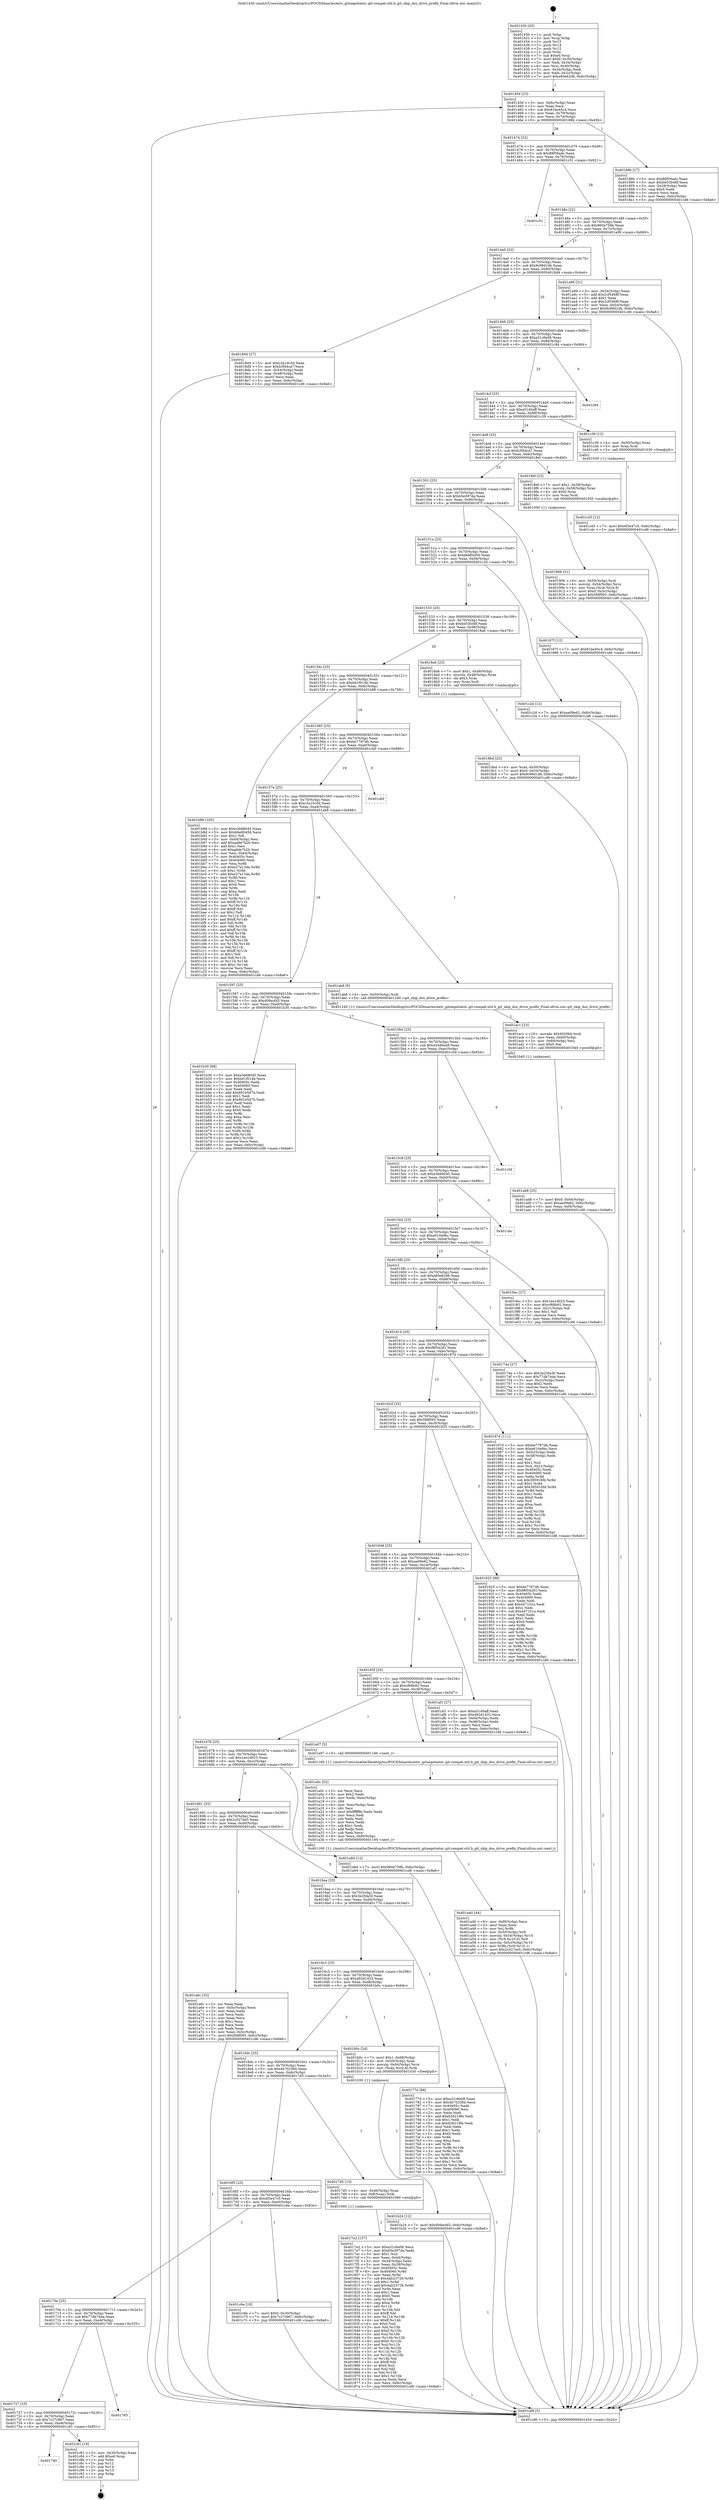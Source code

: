 digraph "0x401430" {
  label = "0x401430 (/mnt/c/Users/mathe/Desktop/tcc/POCII/binaries/extr_gitnegotiator..git-compat-util.h_git_skip_dos_drive_prefix_Final-ollvm.out::main(0))"
  labelloc = "t"
  node[shape=record]

  Entry [label="",width=0.3,height=0.3,shape=circle,fillcolor=black,style=filled]
  "0x40145d" [label="{
     0x40145d [23]\l
     | [instrs]\l
     &nbsp;&nbsp;0x40145d \<+3\>: mov -0x6c(%rbp),%eax\l
     &nbsp;&nbsp;0x401460 \<+2\>: mov %eax,%ecx\l
     &nbsp;&nbsp;0x401462 \<+6\>: sub $0x81be45c4,%ecx\l
     &nbsp;&nbsp;0x401468 \<+3\>: mov %eax,-0x70(%rbp)\l
     &nbsp;&nbsp;0x40146b \<+3\>: mov %ecx,-0x74(%rbp)\l
     &nbsp;&nbsp;0x40146e \<+6\>: je 000000000040188b \<main+0x45b\>\l
  }"]
  "0x40188b" [label="{
     0x40188b [27]\l
     | [instrs]\l
     &nbsp;&nbsp;0x40188b \<+5\>: mov $0x88f56adc,%eax\l
     &nbsp;&nbsp;0x401890 \<+5\>: mov $0xbb53b48f,%ecx\l
     &nbsp;&nbsp;0x401895 \<+3\>: mov -0x28(%rbp),%edx\l
     &nbsp;&nbsp;0x401898 \<+3\>: cmp $0x0,%edx\l
     &nbsp;&nbsp;0x40189b \<+3\>: cmove %ecx,%eax\l
     &nbsp;&nbsp;0x40189e \<+3\>: mov %eax,-0x6c(%rbp)\l
     &nbsp;&nbsp;0x4018a1 \<+5\>: jmp 0000000000401cd6 \<main+0x8a6\>\l
  }"]
  "0x401474" [label="{
     0x401474 [22]\l
     | [instrs]\l
     &nbsp;&nbsp;0x401474 \<+5\>: jmp 0000000000401479 \<main+0x49\>\l
     &nbsp;&nbsp;0x401479 \<+3\>: mov -0x70(%rbp),%eax\l
     &nbsp;&nbsp;0x40147c \<+5\>: sub $0x88f56adc,%eax\l
     &nbsp;&nbsp;0x401481 \<+3\>: mov %eax,-0x78(%rbp)\l
     &nbsp;&nbsp;0x401484 \<+6\>: je 0000000000401c51 \<main+0x821\>\l
  }"]
  Exit [label="",width=0.3,height=0.3,shape=circle,fillcolor=black,style=filled,peripheries=2]
  "0x401c51" [label="{
     0x401c51\l
  }", style=dashed]
  "0x40148a" [label="{
     0x40148a [22]\l
     | [instrs]\l
     &nbsp;&nbsp;0x40148a \<+5\>: jmp 000000000040148f \<main+0x5f\>\l
     &nbsp;&nbsp;0x40148f \<+3\>: mov -0x70(%rbp),%eax\l
     &nbsp;&nbsp;0x401492 \<+5\>: sub $0x960e758b,%eax\l
     &nbsp;&nbsp;0x401497 \<+3\>: mov %eax,-0x7c(%rbp)\l
     &nbsp;&nbsp;0x40149a \<+6\>: je 0000000000401a99 \<main+0x669\>\l
  }"]
  "0x401740" [label="{
     0x401740\l
  }", style=dashed]
  "0x401a99" [label="{
     0x401a99 [31]\l
     | [instrs]\l
     &nbsp;&nbsp;0x401a99 \<+3\>: mov -0x54(%rbp),%eax\l
     &nbsp;&nbsp;0x401a9c \<+5\>: add $0x2cf5468f,%eax\l
     &nbsp;&nbsp;0x401aa1 \<+3\>: add $0x1,%eax\l
     &nbsp;&nbsp;0x401aa4 \<+5\>: sub $0x2cf5468f,%eax\l
     &nbsp;&nbsp;0x401aa9 \<+3\>: mov %eax,-0x54(%rbp)\l
     &nbsp;&nbsp;0x401aac \<+7\>: movl $0x9c99d1db,-0x6c(%rbp)\l
     &nbsp;&nbsp;0x401ab3 \<+5\>: jmp 0000000000401cd6 \<main+0x8a6\>\l
  }"]
  "0x4014a0" [label="{
     0x4014a0 [22]\l
     | [instrs]\l
     &nbsp;&nbsp;0x4014a0 \<+5\>: jmp 00000000004014a5 \<main+0x75\>\l
     &nbsp;&nbsp;0x4014a5 \<+3\>: mov -0x70(%rbp),%eax\l
     &nbsp;&nbsp;0x4014a8 \<+5\>: sub $0x9c99d1db,%eax\l
     &nbsp;&nbsp;0x4014ad \<+3\>: mov %eax,-0x80(%rbp)\l
     &nbsp;&nbsp;0x4014b0 \<+6\>: je 00000000004018d4 \<main+0x4a4\>\l
  }"]
  "0x401c81" [label="{
     0x401c81 [19]\l
     | [instrs]\l
     &nbsp;&nbsp;0x401c81 \<+3\>: mov -0x30(%rbp),%eax\l
     &nbsp;&nbsp;0x401c84 \<+7\>: add $0xe0,%rsp\l
     &nbsp;&nbsp;0x401c8b \<+1\>: pop %rbx\l
     &nbsp;&nbsp;0x401c8c \<+2\>: pop %r12\l
     &nbsp;&nbsp;0x401c8e \<+2\>: pop %r14\l
     &nbsp;&nbsp;0x401c90 \<+2\>: pop %r15\l
     &nbsp;&nbsp;0x401c92 \<+1\>: pop %rbp\l
     &nbsp;&nbsp;0x401c93 \<+1\>: ret\l
  }"]
  "0x4018d4" [label="{
     0x4018d4 [27]\l
     | [instrs]\l
     &nbsp;&nbsp;0x4018d4 \<+5\>: mov $0xc3a10c3d,%eax\l
     &nbsp;&nbsp;0x4018d9 \<+5\>: mov $0xb3f44ca7,%ecx\l
     &nbsp;&nbsp;0x4018de \<+3\>: mov -0x54(%rbp),%edx\l
     &nbsp;&nbsp;0x4018e1 \<+3\>: cmp -0x48(%rbp),%edx\l
     &nbsp;&nbsp;0x4018e4 \<+3\>: cmovl %ecx,%eax\l
     &nbsp;&nbsp;0x4018e7 \<+3\>: mov %eax,-0x6c(%rbp)\l
     &nbsp;&nbsp;0x4018ea \<+5\>: jmp 0000000000401cd6 \<main+0x8a6\>\l
  }"]
  "0x4014b6" [label="{
     0x4014b6 [25]\l
     | [instrs]\l
     &nbsp;&nbsp;0x4014b6 \<+5\>: jmp 00000000004014bb \<main+0x8b\>\l
     &nbsp;&nbsp;0x4014bb \<+3\>: mov -0x70(%rbp),%eax\l
     &nbsp;&nbsp;0x4014be \<+5\>: sub $0xa31c6e08,%eax\l
     &nbsp;&nbsp;0x4014c3 \<+6\>: mov %eax,-0x84(%rbp)\l
     &nbsp;&nbsp;0x4014c9 \<+6\>: je 0000000000401c94 \<main+0x864\>\l
  }"]
  "0x401727" [label="{
     0x401727 [25]\l
     | [instrs]\l
     &nbsp;&nbsp;0x401727 \<+5\>: jmp 000000000040172c \<main+0x2fc\>\l
     &nbsp;&nbsp;0x40172c \<+3\>: mov -0x70(%rbp),%eax\l
     &nbsp;&nbsp;0x40172f \<+5\>: sub $0x7c27cb67,%eax\l
     &nbsp;&nbsp;0x401734 \<+6\>: mov %eax,-0xe8(%rbp)\l
     &nbsp;&nbsp;0x40173a \<+6\>: je 0000000000401c81 \<main+0x851\>\l
  }"]
  "0x401c94" [label="{
     0x401c94\l
  }", style=dashed]
  "0x4014cf" [label="{
     0x4014cf [25]\l
     | [instrs]\l
     &nbsp;&nbsp;0x4014cf \<+5\>: jmp 00000000004014d4 \<main+0xa4\>\l
     &nbsp;&nbsp;0x4014d4 \<+3\>: mov -0x70(%rbp),%eax\l
     &nbsp;&nbsp;0x4014d7 \<+5\>: sub $0xa5140aff,%eax\l
     &nbsp;&nbsp;0x4014dc \<+6\>: mov %eax,-0x88(%rbp)\l
     &nbsp;&nbsp;0x4014e2 \<+6\>: je 0000000000401c39 \<main+0x809\>\l
  }"]
  "0x401765" [label="{
     0x401765\l
  }", style=dashed]
  "0x401c39" [label="{
     0x401c39 [12]\l
     | [instrs]\l
     &nbsp;&nbsp;0x401c39 \<+4\>: mov -0x50(%rbp),%rax\l
     &nbsp;&nbsp;0x401c3d \<+3\>: mov %rax,%rdi\l
     &nbsp;&nbsp;0x401c40 \<+5\>: call 0000000000401030 \<free@plt\>\l
     | [calls]\l
     &nbsp;&nbsp;0x401030 \{1\} (unknown)\l
  }"]
  "0x4014e8" [label="{
     0x4014e8 [25]\l
     | [instrs]\l
     &nbsp;&nbsp;0x4014e8 \<+5\>: jmp 00000000004014ed \<main+0xbd\>\l
     &nbsp;&nbsp;0x4014ed \<+3\>: mov -0x70(%rbp),%eax\l
     &nbsp;&nbsp;0x4014f0 \<+5\>: sub $0xb3f44ca7,%eax\l
     &nbsp;&nbsp;0x4014f5 \<+6\>: mov %eax,-0x8c(%rbp)\l
     &nbsp;&nbsp;0x4014fb \<+6\>: je 00000000004018ef \<main+0x4bf\>\l
  }"]
  "0x40170e" [label="{
     0x40170e [25]\l
     | [instrs]\l
     &nbsp;&nbsp;0x40170e \<+5\>: jmp 0000000000401713 \<main+0x2e3\>\l
     &nbsp;&nbsp;0x401713 \<+3\>: mov -0x70(%rbp),%eax\l
     &nbsp;&nbsp;0x401716 \<+5\>: sub $0x77db74da,%eax\l
     &nbsp;&nbsp;0x40171b \<+6\>: mov %eax,-0xe4(%rbp)\l
     &nbsp;&nbsp;0x401721 \<+6\>: je 0000000000401765 \<main+0x335\>\l
  }"]
  "0x4018ef" [label="{
     0x4018ef [23]\l
     | [instrs]\l
     &nbsp;&nbsp;0x4018ef \<+7\>: movl $0x1,-0x58(%rbp)\l
     &nbsp;&nbsp;0x4018f6 \<+4\>: movslq -0x58(%rbp),%rax\l
     &nbsp;&nbsp;0x4018fa \<+4\>: shl $0x0,%rax\l
     &nbsp;&nbsp;0x4018fe \<+3\>: mov %rax,%rdi\l
     &nbsp;&nbsp;0x401901 \<+5\>: call 0000000000401050 \<malloc@plt\>\l
     | [calls]\l
     &nbsp;&nbsp;0x401050 \{1\} (unknown)\l
  }"]
  "0x401501" [label="{
     0x401501 [25]\l
     | [instrs]\l
     &nbsp;&nbsp;0x401501 \<+5\>: jmp 0000000000401506 \<main+0xd6\>\l
     &nbsp;&nbsp;0x401506 \<+3\>: mov -0x70(%rbp),%eax\l
     &nbsp;&nbsp;0x401509 \<+5\>: sub $0xb5e397da,%eax\l
     &nbsp;&nbsp;0x40150e \<+6\>: mov %eax,-0x90(%rbp)\l
     &nbsp;&nbsp;0x401514 \<+6\>: je 000000000040187f \<main+0x44f\>\l
  }"]
  "0x401c6e" [label="{
     0x401c6e [19]\l
     | [instrs]\l
     &nbsp;&nbsp;0x401c6e \<+7\>: movl $0x0,-0x30(%rbp)\l
     &nbsp;&nbsp;0x401c75 \<+7\>: movl $0x7c27cb67,-0x6c(%rbp)\l
     &nbsp;&nbsp;0x401c7c \<+5\>: jmp 0000000000401cd6 \<main+0x8a6\>\l
  }"]
  "0x40187f" [label="{
     0x40187f [12]\l
     | [instrs]\l
     &nbsp;&nbsp;0x40187f \<+7\>: movl $0x81be45c4,-0x6c(%rbp)\l
     &nbsp;&nbsp;0x401886 \<+5\>: jmp 0000000000401cd6 \<main+0x8a6\>\l
  }"]
  "0x40151a" [label="{
     0x40151a [25]\l
     | [instrs]\l
     &nbsp;&nbsp;0x40151a \<+5\>: jmp 000000000040151f \<main+0xef\>\l
     &nbsp;&nbsp;0x40151f \<+3\>: mov -0x70(%rbp),%eax\l
     &nbsp;&nbsp;0x401522 \<+5\>: sub $0xb6e80456,%eax\l
     &nbsp;&nbsp;0x401527 \<+6\>: mov %eax,-0x94(%rbp)\l
     &nbsp;&nbsp;0x40152d \<+6\>: je 0000000000401c2d \<main+0x7fd\>\l
  }"]
  "0x401c45" [label="{
     0x401c45 [12]\l
     | [instrs]\l
     &nbsp;&nbsp;0x401c45 \<+7\>: movl $0x4f3e47c5,-0x6c(%rbp)\l
     &nbsp;&nbsp;0x401c4c \<+5\>: jmp 0000000000401cd6 \<main+0x8a6\>\l
  }"]
  "0x401c2d" [label="{
     0x401c2d [12]\l
     | [instrs]\l
     &nbsp;&nbsp;0x401c2d \<+7\>: movl $0xaa09e62,-0x6c(%rbp)\l
     &nbsp;&nbsp;0x401c34 \<+5\>: jmp 0000000000401cd6 \<main+0x8a6\>\l
  }"]
  "0x401533" [label="{
     0x401533 [25]\l
     | [instrs]\l
     &nbsp;&nbsp;0x401533 \<+5\>: jmp 0000000000401538 \<main+0x108\>\l
     &nbsp;&nbsp;0x401538 \<+3\>: mov -0x70(%rbp),%eax\l
     &nbsp;&nbsp;0x40153b \<+5\>: sub $0xbb53b48f,%eax\l
     &nbsp;&nbsp;0x401540 \<+6\>: mov %eax,-0x98(%rbp)\l
     &nbsp;&nbsp;0x401546 \<+6\>: je 00000000004018a6 \<main+0x476\>\l
  }"]
  "0x401b24" [label="{
     0x401b24 [12]\l
     | [instrs]\l
     &nbsp;&nbsp;0x401b24 \<+7\>: movl $0xd09acfd3,-0x6c(%rbp)\l
     &nbsp;&nbsp;0x401b2b \<+5\>: jmp 0000000000401cd6 \<main+0x8a6\>\l
  }"]
  "0x4018a6" [label="{
     0x4018a6 [23]\l
     | [instrs]\l
     &nbsp;&nbsp;0x4018a6 \<+7\>: movl $0x1,-0x48(%rbp)\l
     &nbsp;&nbsp;0x4018ad \<+4\>: movslq -0x48(%rbp),%rax\l
     &nbsp;&nbsp;0x4018b1 \<+4\>: shl $0x3,%rax\l
     &nbsp;&nbsp;0x4018b5 \<+3\>: mov %rax,%rdi\l
     &nbsp;&nbsp;0x4018b8 \<+5\>: call 0000000000401050 \<malloc@plt\>\l
     | [calls]\l
     &nbsp;&nbsp;0x401050 \{1\} (unknown)\l
  }"]
  "0x40154c" [label="{
     0x40154c [25]\l
     | [instrs]\l
     &nbsp;&nbsp;0x40154c \<+5\>: jmp 0000000000401551 \<main+0x121\>\l
     &nbsp;&nbsp;0x401551 \<+3\>: mov -0x70(%rbp),%eax\l
     &nbsp;&nbsp;0x401554 \<+5\>: sub $0xbd1f014b,%eax\l
     &nbsp;&nbsp;0x401559 \<+6\>: mov %eax,-0x9c(%rbp)\l
     &nbsp;&nbsp;0x40155f \<+6\>: je 0000000000401b88 \<main+0x758\>\l
  }"]
  "0x401ad8" [label="{
     0x401ad8 [25]\l
     | [instrs]\l
     &nbsp;&nbsp;0x401ad8 \<+7\>: movl $0x0,-0x64(%rbp)\l
     &nbsp;&nbsp;0x401adf \<+7\>: movl $0xaa09e62,-0x6c(%rbp)\l
     &nbsp;&nbsp;0x401ae6 \<+6\>: mov %eax,-0xf4(%rbp)\l
     &nbsp;&nbsp;0x401aec \<+5\>: jmp 0000000000401cd6 \<main+0x8a6\>\l
  }"]
  "0x401b88" [label="{
     0x401b88 [165]\l
     | [instrs]\l
     &nbsp;&nbsp;0x401b88 \<+5\>: mov $0xe3b68045,%eax\l
     &nbsp;&nbsp;0x401b8d \<+5\>: mov $0xb6e80456,%ecx\l
     &nbsp;&nbsp;0x401b92 \<+2\>: mov $0x1,%dl\l
     &nbsp;&nbsp;0x401b94 \<+3\>: mov -0x64(%rbp),%esi\l
     &nbsp;&nbsp;0x401b97 \<+6\>: add $0xadde7b2b,%esi\l
     &nbsp;&nbsp;0x401b9d \<+3\>: add $0x1,%esi\l
     &nbsp;&nbsp;0x401ba0 \<+6\>: sub $0xadde7b2b,%esi\l
     &nbsp;&nbsp;0x401ba6 \<+3\>: mov %esi,-0x64(%rbp)\l
     &nbsp;&nbsp;0x401ba9 \<+7\>: mov 0x40405c,%esi\l
     &nbsp;&nbsp;0x401bb0 \<+7\>: mov 0x404060,%edi\l
     &nbsp;&nbsp;0x401bb7 \<+3\>: mov %esi,%r8d\l
     &nbsp;&nbsp;0x401bba \<+7\>: sub $0xe27a134a,%r8d\l
     &nbsp;&nbsp;0x401bc1 \<+4\>: sub $0x1,%r8d\l
     &nbsp;&nbsp;0x401bc5 \<+7\>: add $0xe27a134a,%r8d\l
     &nbsp;&nbsp;0x401bcc \<+4\>: imul %r8d,%esi\l
     &nbsp;&nbsp;0x401bd0 \<+3\>: and $0x1,%esi\l
     &nbsp;&nbsp;0x401bd3 \<+3\>: cmp $0x0,%esi\l
     &nbsp;&nbsp;0x401bd6 \<+4\>: sete %r9b\l
     &nbsp;&nbsp;0x401bda \<+3\>: cmp $0xa,%edi\l
     &nbsp;&nbsp;0x401bdd \<+4\>: setl %r10b\l
     &nbsp;&nbsp;0x401be1 \<+3\>: mov %r9b,%r11b\l
     &nbsp;&nbsp;0x401be4 \<+4\>: xor $0xff,%r11b\l
     &nbsp;&nbsp;0x401be8 \<+3\>: mov %r10b,%bl\l
     &nbsp;&nbsp;0x401beb \<+3\>: xor $0xff,%bl\l
     &nbsp;&nbsp;0x401bee \<+3\>: xor $0x1,%dl\l
     &nbsp;&nbsp;0x401bf1 \<+3\>: mov %r11b,%r14b\l
     &nbsp;&nbsp;0x401bf4 \<+4\>: and $0xff,%r14b\l
     &nbsp;&nbsp;0x401bf8 \<+3\>: and %dl,%r9b\l
     &nbsp;&nbsp;0x401bfb \<+3\>: mov %bl,%r15b\l
     &nbsp;&nbsp;0x401bfe \<+4\>: and $0xff,%r15b\l
     &nbsp;&nbsp;0x401c02 \<+3\>: and %dl,%r10b\l
     &nbsp;&nbsp;0x401c05 \<+3\>: or %r9b,%r14b\l
     &nbsp;&nbsp;0x401c08 \<+3\>: or %r10b,%r15b\l
     &nbsp;&nbsp;0x401c0b \<+3\>: xor %r15b,%r14b\l
     &nbsp;&nbsp;0x401c0e \<+3\>: or %bl,%r11b\l
     &nbsp;&nbsp;0x401c11 \<+4\>: xor $0xff,%r11b\l
     &nbsp;&nbsp;0x401c15 \<+3\>: or $0x1,%dl\l
     &nbsp;&nbsp;0x401c18 \<+3\>: and %dl,%r11b\l
     &nbsp;&nbsp;0x401c1b \<+3\>: or %r11b,%r14b\l
     &nbsp;&nbsp;0x401c1e \<+4\>: test $0x1,%r14b\l
     &nbsp;&nbsp;0x401c22 \<+3\>: cmovne %ecx,%eax\l
     &nbsp;&nbsp;0x401c25 \<+3\>: mov %eax,-0x6c(%rbp)\l
     &nbsp;&nbsp;0x401c28 \<+5\>: jmp 0000000000401cd6 \<main+0x8a6\>\l
  }"]
  "0x401565" [label="{
     0x401565 [25]\l
     | [instrs]\l
     &nbsp;&nbsp;0x401565 \<+5\>: jmp 000000000040156a \<main+0x13a\>\l
     &nbsp;&nbsp;0x40156a \<+3\>: mov -0x70(%rbp),%eax\l
     &nbsp;&nbsp;0x40156d \<+5\>: sub $0xbe7787db,%eax\l
     &nbsp;&nbsp;0x401572 \<+6\>: mov %eax,-0xa0(%rbp)\l
     &nbsp;&nbsp;0x401578 \<+6\>: je 0000000000401cb0 \<main+0x880\>\l
  }"]
  "0x401ac1" [label="{
     0x401ac1 [23]\l
     | [instrs]\l
     &nbsp;&nbsp;0x401ac1 \<+10\>: movabs $0x4020b6,%rdi\l
     &nbsp;&nbsp;0x401acb \<+3\>: mov %eax,-0x60(%rbp)\l
     &nbsp;&nbsp;0x401ace \<+3\>: mov -0x60(%rbp),%esi\l
     &nbsp;&nbsp;0x401ad1 \<+2\>: mov $0x0,%al\l
     &nbsp;&nbsp;0x401ad3 \<+5\>: call 0000000000401040 \<printf@plt\>\l
     | [calls]\l
     &nbsp;&nbsp;0x401040 \{1\} (unknown)\l
  }"]
  "0x401cb0" [label="{
     0x401cb0\l
  }", style=dashed]
  "0x40157e" [label="{
     0x40157e [25]\l
     | [instrs]\l
     &nbsp;&nbsp;0x40157e \<+5\>: jmp 0000000000401583 \<main+0x153\>\l
     &nbsp;&nbsp;0x401583 \<+3\>: mov -0x70(%rbp),%eax\l
     &nbsp;&nbsp;0x401586 \<+5\>: sub $0xc3a10c3d,%eax\l
     &nbsp;&nbsp;0x40158b \<+6\>: mov %eax,-0xa4(%rbp)\l
     &nbsp;&nbsp;0x401591 \<+6\>: je 0000000000401ab8 \<main+0x688\>\l
  }"]
  "0x401a40" [label="{
     0x401a40 [44]\l
     | [instrs]\l
     &nbsp;&nbsp;0x401a40 \<+6\>: mov -0xf0(%rbp),%ecx\l
     &nbsp;&nbsp;0x401a46 \<+3\>: imul %eax,%ecx\l
     &nbsp;&nbsp;0x401a49 \<+3\>: mov %cl,%r8b\l
     &nbsp;&nbsp;0x401a4c \<+4\>: mov -0x50(%rbp),%r9\l
     &nbsp;&nbsp;0x401a50 \<+4\>: movslq -0x54(%rbp),%r10\l
     &nbsp;&nbsp;0x401a54 \<+4\>: mov (%r9,%r10,8),%r9\l
     &nbsp;&nbsp;0x401a58 \<+4\>: movslq -0x5c(%rbp),%r10\l
     &nbsp;&nbsp;0x401a5c \<+4\>: mov %r8b,(%r9,%r10,1)\l
     &nbsp;&nbsp;0x401a60 \<+7\>: movl $0x2c027ee5,-0x6c(%rbp)\l
     &nbsp;&nbsp;0x401a67 \<+5\>: jmp 0000000000401cd6 \<main+0x8a6\>\l
  }"]
  "0x401ab8" [label="{
     0x401ab8 [9]\l
     | [instrs]\l
     &nbsp;&nbsp;0x401ab8 \<+4\>: mov -0x50(%rbp),%rdi\l
     &nbsp;&nbsp;0x401abc \<+5\>: call 0000000000401240 \<git_skip_dos_drive_prefix\>\l
     | [calls]\l
     &nbsp;&nbsp;0x401240 \{1\} (/mnt/c/Users/mathe/Desktop/tcc/POCII/binaries/extr_gitnegotiator..git-compat-util.h_git_skip_dos_drive_prefix_Final-ollvm.out::git_skip_dos_drive_prefix)\l
  }"]
  "0x401597" [label="{
     0x401597 [25]\l
     | [instrs]\l
     &nbsp;&nbsp;0x401597 \<+5\>: jmp 000000000040159c \<main+0x16c\>\l
     &nbsp;&nbsp;0x40159c \<+3\>: mov -0x70(%rbp),%eax\l
     &nbsp;&nbsp;0x40159f \<+5\>: sub $0xd09acfd3,%eax\l
     &nbsp;&nbsp;0x4015a4 \<+6\>: mov %eax,-0xa8(%rbp)\l
     &nbsp;&nbsp;0x4015aa \<+6\>: je 0000000000401b30 \<main+0x700\>\l
  }"]
  "0x401a0c" [label="{
     0x401a0c [52]\l
     | [instrs]\l
     &nbsp;&nbsp;0x401a0c \<+2\>: xor %ecx,%ecx\l
     &nbsp;&nbsp;0x401a0e \<+5\>: mov $0x2,%edx\l
     &nbsp;&nbsp;0x401a13 \<+6\>: mov %edx,-0xec(%rbp)\l
     &nbsp;&nbsp;0x401a19 \<+1\>: cltd\l
     &nbsp;&nbsp;0x401a1a \<+6\>: mov -0xec(%rbp),%esi\l
     &nbsp;&nbsp;0x401a20 \<+2\>: idiv %esi\l
     &nbsp;&nbsp;0x401a22 \<+6\>: imul $0xfffffffe,%edx,%edx\l
     &nbsp;&nbsp;0x401a28 \<+2\>: mov %ecx,%edi\l
     &nbsp;&nbsp;0x401a2a \<+2\>: sub %edx,%edi\l
     &nbsp;&nbsp;0x401a2c \<+2\>: mov %ecx,%edx\l
     &nbsp;&nbsp;0x401a2e \<+3\>: sub $0x1,%edx\l
     &nbsp;&nbsp;0x401a31 \<+2\>: add %edx,%edi\l
     &nbsp;&nbsp;0x401a33 \<+2\>: sub %edi,%ecx\l
     &nbsp;&nbsp;0x401a35 \<+6\>: mov %ecx,-0xf0(%rbp)\l
     &nbsp;&nbsp;0x401a3b \<+5\>: call 0000000000401160 \<next_i\>\l
     | [calls]\l
     &nbsp;&nbsp;0x401160 \{1\} (/mnt/c/Users/mathe/Desktop/tcc/POCII/binaries/extr_gitnegotiator..git-compat-util.h_git_skip_dos_drive_prefix_Final-ollvm.out::next_i)\l
  }"]
  "0x401b30" [label="{
     0x401b30 [88]\l
     | [instrs]\l
     &nbsp;&nbsp;0x401b30 \<+5\>: mov $0xe3b68045,%eax\l
     &nbsp;&nbsp;0x401b35 \<+5\>: mov $0xbd1f014b,%ecx\l
     &nbsp;&nbsp;0x401b3a \<+7\>: mov 0x40405c,%edx\l
     &nbsp;&nbsp;0x401b41 \<+7\>: mov 0x404060,%esi\l
     &nbsp;&nbsp;0x401b48 \<+2\>: mov %edx,%edi\l
     &nbsp;&nbsp;0x401b4a \<+6\>: add $0x891b5d7b,%edi\l
     &nbsp;&nbsp;0x401b50 \<+3\>: sub $0x1,%edi\l
     &nbsp;&nbsp;0x401b53 \<+6\>: sub $0x891b5d7b,%edi\l
     &nbsp;&nbsp;0x401b59 \<+3\>: imul %edi,%edx\l
     &nbsp;&nbsp;0x401b5c \<+3\>: and $0x1,%edx\l
     &nbsp;&nbsp;0x401b5f \<+3\>: cmp $0x0,%edx\l
     &nbsp;&nbsp;0x401b62 \<+4\>: sete %r8b\l
     &nbsp;&nbsp;0x401b66 \<+3\>: cmp $0xa,%esi\l
     &nbsp;&nbsp;0x401b69 \<+4\>: setl %r9b\l
     &nbsp;&nbsp;0x401b6d \<+3\>: mov %r8b,%r10b\l
     &nbsp;&nbsp;0x401b70 \<+3\>: and %r9b,%r10b\l
     &nbsp;&nbsp;0x401b73 \<+3\>: xor %r9b,%r8b\l
     &nbsp;&nbsp;0x401b76 \<+3\>: or %r8b,%r10b\l
     &nbsp;&nbsp;0x401b79 \<+4\>: test $0x1,%r10b\l
     &nbsp;&nbsp;0x401b7d \<+3\>: cmovne %ecx,%eax\l
     &nbsp;&nbsp;0x401b80 \<+3\>: mov %eax,-0x6c(%rbp)\l
     &nbsp;&nbsp;0x401b83 \<+5\>: jmp 0000000000401cd6 \<main+0x8a6\>\l
  }"]
  "0x4015b0" [label="{
     0x4015b0 [25]\l
     | [instrs]\l
     &nbsp;&nbsp;0x4015b0 \<+5\>: jmp 00000000004015b5 \<main+0x185\>\l
     &nbsp;&nbsp;0x4015b5 \<+3\>: mov -0x70(%rbp),%eax\l
     &nbsp;&nbsp;0x4015b8 \<+5\>: sub $0xd24d0ea9,%eax\l
     &nbsp;&nbsp;0x4015bd \<+6\>: mov %eax,-0xac(%rbp)\l
     &nbsp;&nbsp;0x4015c3 \<+6\>: je 0000000000401c5d \<main+0x82d\>\l
  }"]
  "0x401906" [label="{
     0x401906 [31]\l
     | [instrs]\l
     &nbsp;&nbsp;0x401906 \<+4\>: mov -0x50(%rbp),%rdi\l
     &nbsp;&nbsp;0x40190a \<+4\>: movslq -0x54(%rbp),%rcx\l
     &nbsp;&nbsp;0x40190e \<+4\>: mov %rax,(%rdi,%rcx,8)\l
     &nbsp;&nbsp;0x401912 \<+7\>: movl $0x0,-0x5c(%rbp)\l
     &nbsp;&nbsp;0x401919 \<+7\>: movl $0x5fdf093,-0x6c(%rbp)\l
     &nbsp;&nbsp;0x401920 \<+5\>: jmp 0000000000401cd6 \<main+0x8a6\>\l
  }"]
  "0x401c5d" [label="{
     0x401c5d\l
  }", style=dashed]
  "0x4015c9" [label="{
     0x4015c9 [25]\l
     | [instrs]\l
     &nbsp;&nbsp;0x4015c9 \<+5\>: jmp 00000000004015ce \<main+0x19e\>\l
     &nbsp;&nbsp;0x4015ce \<+3\>: mov -0x70(%rbp),%eax\l
     &nbsp;&nbsp;0x4015d1 \<+5\>: sub $0xe3b68045,%eax\l
     &nbsp;&nbsp;0x4015d6 \<+6\>: mov %eax,-0xb0(%rbp)\l
     &nbsp;&nbsp;0x4015dc \<+6\>: je 0000000000401cbc \<main+0x88c\>\l
  }"]
  "0x4018bd" [label="{
     0x4018bd [23]\l
     | [instrs]\l
     &nbsp;&nbsp;0x4018bd \<+4\>: mov %rax,-0x50(%rbp)\l
     &nbsp;&nbsp;0x4018c1 \<+7\>: movl $0x0,-0x54(%rbp)\l
     &nbsp;&nbsp;0x4018c8 \<+7\>: movl $0x9c99d1db,-0x6c(%rbp)\l
     &nbsp;&nbsp;0x4018cf \<+5\>: jmp 0000000000401cd6 \<main+0x8a6\>\l
  }"]
  "0x401cbc" [label="{
     0x401cbc\l
  }", style=dashed]
  "0x4015e2" [label="{
     0x4015e2 [25]\l
     | [instrs]\l
     &nbsp;&nbsp;0x4015e2 \<+5\>: jmp 00000000004015e7 \<main+0x1b7\>\l
     &nbsp;&nbsp;0x4015e7 \<+3\>: mov -0x70(%rbp),%eax\l
     &nbsp;&nbsp;0x4015ea \<+5\>: sub $0xe610a9bc,%eax\l
     &nbsp;&nbsp;0x4015ef \<+6\>: mov %eax,-0xb4(%rbp)\l
     &nbsp;&nbsp;0x4015f5 \<+6\>: je 00000000004019ec \<main+0x5bc\>\l
  }"]
  "0x4017e2" [label="{
     0x4017e2 [157]\l
     | [instrs]\l
     &nbsp;&nbsp;0x4017e2 \<+5\>: mov $0xa31c6e08,%ecx\l
     &nbsp;&nbsp;0x4017e7 \<+5\>: mov $0xb5e397da,%edx\l
     &nbsp;&nbsp;0x4017ec \<+3\>: mov $0x1,%sil\l
     &nbsp;&nbsp;0x4017ef \<+3\>: mov %eax,-0x44(%rbp)\l
     &nbsp;&nbsp;0x4017f2 \<+3\>: mov -0x44(%rbp),%eax\l
     &nbsp;&nbsp;0x4017f5 \<+3\>: mov %eax,-0x28(%rbp)\l
     &nbsp;&nbsp;0x4017f8 \<+7\>: mov 0x40405c,%eax\l
     &nbsp;&nbsp;0x4017ff \<+8\>: mov 0x404060,%r8d\l
     &nbsp;&nbsp;0x401807 \<+3\>: mov %eax,%r9d\l
     &nbsp;&nbsp;0x40180a \<+7\>: sub $0x4ab23726,%r9d\l
     &nbsp;&nbsp;0x401811 \<+4\>: sub $0x1,%r9d\l
     &nbsp;&nbsp;0x401815 \<+7\>: add $0x4ab23726,%r9d\l
     &nbsp;&nbsp;0x40181c \<+4\>: imul %r9d,%eax\l
     &nbsp;&nbsp;0x401820 \<+3\>: and $0x1,%eax\l
     &nbsp;&nbsp;0x401823 \<+3\>: cmp $0x0,%eax\l
     &nbsp;&nbsp;0x401826 \<+4\>: sete %r10b\l
     &nbsp;&nbsp;0x40182a \<+4\>: cmp $0xa,%r8d\l
     &nbsp;&nbsp;0x40182e \<+4\>: setl %r11b\l
     &nbsp;&nbsp;0x401832 \<+3\>: mov %r10b,%bl\l
     &nbsp;&nbsp;0x401835 \<+3\>: xor $0xff,%bl\l
     &nbsp;&nbsp;0x401838 \<+3\>: mov %r11b,%r14b\l
     &nbsp;&nbsp;0x40183b \<+4\>: xor $0xff,%r14b\l
     &nbsp;&nbsp;0x40183f \<+4\>: xor $0x0,%sil\l
     &nbsp;&nbsp;0x401843 \<+3\>: mov %bl,%r15b\l
     &nbsp;&nbsp;0x401846 \<+4\>: and $0x0,%r15b\l
     &nbsp;&nbsp;0x40184a \<+3\>: and %sil,%r10b\l
     &nbsp;&nbsp;0x40184d \<+3\>: mov %r14b,%r12b\l
     &nbsp;&nbsp;0x401850 \<+4\>: and $0x0,%r12b\l
     &nbsp;&nbsp;0x401854 \<+3\>: and %sil,%r11b\l
     &nbsp;&nbsp;0x401857 \<+3\>: or %r10b,%r15b\l
     &nbsp;&nbsp;0x40185a \<+3\>: or %r11b,%r12b\l
     &nbsp;&nbsp;0x40185d \<+3\>: xor %r12b,%r15b\l
     &nbsp;&nbsp;0x401860 \<+3\>: or %r14b,%bl\l
     &nbsp;&nbsp;0x401863 \<+3\>: xor $0xff,%bl\l
     &nbsp;&nbsp;0x401866 \<+4\>: or $0x0,%sil\l
     &nbsp;&nbsp;0x40186a \<+3\>: and %sil,%bl\l
     &nbsp;&nbsp;0x40186d \<+3\>: or %bl,%r15b\l
     &nbsp;&nbsp;0x401870 \<+4\>: test $0x1,%r15b\l
     &nbsp;&nbsp;0x401874 \<+3\>: cmovne %edx,%ecx\l
     &nbsp;&nbsp;0x401877 \<+3\>: mov %ecx,-0x6c(%rbp)\l
     &nbsp;&nbsp;0x40187a \<+5\>: jmp 0000000000401cd6 \<main+0x8a6\>\l
  }"]
  "0x4019ec" [label="{
     0x4019ec [27]\l
     | [instrs]\l
     &nbsp;&nbsp;0x4019ec \<+5\>: mov $0x1ee1d023,%eax\l
     &nbsp;&nbsp;0x4019f1 \<+5\>: mov $0xcf68b92,%ecx\l
     &nbsp;&nbsp;0x4019f6 \<+3\>: mov -0x21(%rbp),%dl\l
     &nbsp;&nbsp;0x4019f9 \<+3\>: test $0x1,%dl\l
     &nbsp;&nbsp;0x4019fc \<+3\>: cmovne %ecx,%eax\l
     &nbsp;&nbsp;0x4019ff \<+3\>: mov %eax,-0x6c(%rbp)\l
     &nbsp;&nbsp;0x401a02 \<+5\>: jmp 0000000000401cd6 \<main+0x8a6\>\l
  }"]
  "0x4015fb" [label="{
     0x4015fb [25]\l
     | [instrs]\l
     &nbsp;&nbsp;0x4015fb \<+5\>: jmp 0000000000401600 \<main+0x1d0\>\l
     &nbsp;&nbsp;0x401600 \<+3\>: mov -0x70(%rbp),%eax\l
     &nbsp;&nbsp;0x401603 \<+5\>: sub $0xe80e62d6,%eax\l
     &nbsp;&nbsp;0x401608 \<+6\>: mov %eax,-0xb8(%rbp)\l
     &nbsp;&nbsp;0x40160e \<+6\>: je 000000000040174a \<main+0x31a\>\l
  }"]
  "0x4016f5" [label="{
     0x4016f5 [25]\l
     | [instrs]\l
     &nbsp;&nbsp;0x4016f5 \<+5\>: jmp 00000000004016fa \<main+0x2ca\>\l
     &nbsp;&nbsp;0x4016fa \<+3\>: mov -0x70(%rbp),%eax\l
     &nbsp;&nbsp;0x4016fd \<+5\>: sub $0x4f3e47c5,%eax\l
     &nbsp;&nbsp;0x401702 \<+6\>: mov %eax,-0xe0(%rbp)\l
     &nbsp;&nbsp;0x401708 \<+6\>: je 0000000000401c6e \<main+0x83e\>\l
  }"]
  "0x40174a" [label="{
     0x40174a [27]\l
     | [instrs]\l
     &nbsp;&nbsp;0x40174a \<+5\>: mov $0x3e25fa30,%eax\l
     &nbsp;&nbsp;0x40174f \<+5\>: mov $0x77db74da,%ecx\l
     &nbsp;&nbsp;0x401754 \<+3\>: mov -0x2c(%rbp),%edx\l
     &nbsp;&nbsp;0x401757 \<+3\>: cmp $0x2,%edx\l
     &nbsp;&nbsp;0x40175a \<+3\>: cmovne %ecx,%eax\l
     &nbsp;&nbsp;0x40175d \<+3\>: mov %eax,-0x6c(%rbp)\l
     &nbsp;&nbsp;0x401760 \<+5\>: jmp 0000000000401cd6 \<main+0x8a6\>\l
  }"]
  "0x401614" [label="{
     0x401614 [25]\l
     | [instrs]\l
     &nbsp;&nbsp;0x401614 \<+5\>: jmp 0000000000401619 \<main+0x1e9\>\l
     &nbsp;&nbsp;0x401619 \<+3\>: mov -0x70(%rbp),%eax\l
     &nbsp;&nbsp;0x40161c \<+5\>: sub $0xf8f54281,%eax\l
     &nbsp;&nbsp;0x401621 \<+6\>: mov %eax,-0xbc(%rbp)\l
     &nbsp;&nbsp;0x401627 \<+6\>: je 000000000040197d \<main+0x54d\>\l
  }"]
  "0x401cd6" [label="{
     0x401cd6 [5]\l
     | [instrs]\l
     &nbsp;&nbsp;0x401cd6 \<+5\>: jmp 000000000040145d \<main+0x2d\>\l
  }"]
  "0x401430" [label="{
     0x401430 [45]\l
     | [instrs]\l
     &nbsp;&nbsp;0x401430 \<+1\>: push %rbp\l
     &nbsp;&nbsp;0x401431 \<+3\>: mov %rsp,%rbp\l
     &nbsp;&nbsp;0x401434 \<+2\>: push %r15\l
     &nbsp;&nbsp;0x401436 \<+2\>: push %r14\l
     &nbsp;&nbsp;0x401438 \<+2\>: push %r12\l
     &nbsp;&nbsp;0x40143a \<+1\>: push %rbx\l
     &nbsp;&nbsp;0x40143b \<+7\>: sub $0xe0,%rsp\l
     &nbsp;&nbsp;0x401442 \<+7\>: movl $0x0,-0x30(%rbp)\l
     &nbsp;&nbsp;0x401449 \<+3\>: mov %edi,-0x34(%rbp)\l
     &nbsp;&nbsp;0x40144c \<+4\>: mov %rsi,-0x40(%rbp)\l
     &nbsp;&nbsp;0x401450 \<+3\>: mov -0x34(%rbp),%edi\l
     &nbsp;&nbsp;0x401453 \<+3\>: mov %edi,-0x2c(%rbp)\l
     &nbsp;&nbsp;0x401456 \<+7\>: movl $0xe80e62d6,-0x6c(%rbp)\l
  }"]
  "0x4017d5" [label="{
     0x4017d5 [13]\l
     | [instrs]\l
     &nbsp;&nbsp;0x4017d5 \<+4\>: mov -0x40(%rbp),%rax\l
     &nbsp;&nbsp;0x4017d9 \<+4\>: mov 0x8(%rax),%rdi\l
     &nbsp;&nbsp;0x4017dd \<+5\>: call 0000000000401060 \<atoi@plt\>\l
     | [calls]\l
     &nbsp;&nbsp;0x401060 \{1\} (unknown)\l
  }"]
  "0x40197d" [label="{
     0x40197d [111]\l
     | [instrs]\l
     &nbsp;&nbsp;0x40197d \<+5\>: mov $0xbe7787db,%eax\l
     &nbsp;&nbsp;0x401982 \<+5\>: mov $0xe610a9bc,%ecx\l
     &nbsp;&nbsp;0x401987 \<+3\>: mov -0x5c(%rbp),%edx\l
     &nbsp;&nbsp;0x40198a \<+3\>: cmp -0x58(%rbp),%edx\l
     &nbsp;&nbsp;0x40198d \<+4\>: setl %sil\l
     &nbsp;&nbsp;0x401991 \<+4\>: and $0x1,%sil\l
     &nbsp;&nbsp;0x401995 \<+4\>: mov %sil,-0x21(%rbp)\l
     &nbsp;&nbsp;0x401999 \<+7\>: mov 0x40405c,%edx\l
     &nbsp;&nbsp;0x4019a0 \<+7\>: mov 0x404060,%edi\l
     &nbsp;&nbsp;0x4019a7 \<+3\>: mov %edx,%r8d\l
     &nbsp;&nbsp;0x4019aa \<+7\>: sub $0x395916fd,%r8d\l
     &nbsp;&nbsp;0x4019b1 \<+4\>: sub $0x1,%r8d\l
     &nbsp;&nbsp;0x4019b5 \<+7\>: add $0x395916fd,%r8d\l
     &nbsp;&nbsp;0x4019bc \<+4\>: imul %r8d,%edx\l
     &nbsp;&nbsp;0x4019c0 \<+3\>: and $0x1,%edx\l
     &nbsp;&nbsp;0x4019c3 \<+3\>: cmp $0x0,%edx\l
     &nbsp;&nbsp;0x4019c6 \<+4\>: sete %sil\l
     &nbsp;&nbsp;0x4019ca \<+3\>: cmp $0xa,%edi\l
     &nbsp;&nbsp;0x4019cd \<+4\>: setl %r9b\l
     &nbsp;&nbsp;0x4019d1 \<+3\>: mov %sil,%r10b\l
     &nbsp;&nbsp;0x4019d4 \<+3\>: and %r9b,%r10b\l
     &nbsp;&nbsp;0x4019d7 \<+3\>: xor %r9b,%sil\l
     &nbsp;&nbsp;0x4019da \<+3\>: or %sil,%r10b\l
     &nbsp;&nbsp;0x4019dd \<+4\>: test $0x1,%r10b\l
     &nbsp;&nbsp;0x4019e1 \<+3\>: cmovne %ecx,%eax\l
     &nbsp;&nbsp;0x4019e4 \<+3\>: mov %eax,-0x6c(%rbp)\l
     &nbsp;&nbsp;0x4019e7 \<+5\>: jmp 0000000000401cd6 \<main+0x8a6\>\l
  }"]
  "0x40162d" [label="{
     0x40162d [25]\l
     | [instrs]\l
     &nbsp;&nbsp;0x40162d \<+5\>: jmp 0000000000401632 \<main+0x202\>\l
     &nbsp;&nbsp;0x401632 \<+3\>: mov -0x70(%rbp),%eax\l
     &nbsp;&nbsp;0x401635 \<+5\>: sub $0x5fdf093,%eax\l
     &nbsp;&nbsp;0x40163a \<+6\>: mov %eax,-0xc0(%rbp)\l
     &nbsp;&nbsp;0x401640 \<+6\>: je 0000000000401925 \<main+0x4f5\>\l
  }"]
  "0x4016dc" [label="{
     0x4016dc [25]\l
     | [instrs]\l
     &nbsp;&nbsp;0x4016dc \<+5\>: jmp 00000000004016e1 \<main+0x2b1\>\l
     &nbsp;&nbsp;0x4016e1 \<+3\>: mov -0x70(%rbp),%eax\l
     &nbsp;&nbsp;0x4016e4 \<+5\>: sub $0x4b702384,%eax\l
     &nbsp;&nbsp;0x4016e9 \<+6\>: mov %eax,-0xdc(%rbp)\l
     &nbsp;&nbsp;0x4016ef \<+6\>: je 00000000004017d5 \<main+0x3a5\>\l
  }"]
  "0x401925" [label="{
     0x401925 [88]\l
     | [instrs]\l
     &nbsp;&nbsp;0x401925 \<+5\>: mov $0xbe7787db,%eax\l
     &nbsp;&nbsp;0x40192a \<+5\>: mov $0xf8f54281,%ecx\l
     &nbsp;&nbsp;0x40192f \<+7\>: mov 0x40405c,%edx\l
     &nbsp;&nbsp;0x401936 \<+7\>: mov 0x404060,%esi\l
     &nbsp;&nbsp;0x40193d \<+2\>: mov %edx,%edi\l
     &nbsp;&nbsp;0x40193f \<+6\>: add $0x447101a,%edi\l
     &nbsp;&nbsp;0x401945 \<+3\>: sub $0x1,%edi\l
     &nbsp;&nbsp;0x401948 \<+6\>: sub $0x447101a,%edi\l
     &nbsp;&nbsp;0x40194e \<+3\>: imul %edi,%edx\l
     &nbsp;&nbsp;0x401951 \<+3\>: and $0x1,%edx\l
     &nbsp;&nbsp;0x401954 \<+3\>: cmp $0x0,%edx\l
     &nbsp;&nbsp;0x401957 \<+4\>: sete %r8b\l
     &nbsp;&nbsp;0x40195b \<+3\>: cmp $0xa,%esi\l
     &nbsp;&nbsp;0x40195e \<+4\>: setl %r9b\l
     &nbsp;&nbsp;0x401962 \<+3\>: mov %r8b,%r10b\l
     &nbsp;&nbsp;0x401965 \<+3\>: and %r9b,%r10b\l
     &nbsp;&nbsp;0x401968 \<+3\>: xor %r9b,%r8b\l
     &nbsp;&nbsp;0x40196b \<+3\>: or %r8b,%r10b\l
     &nbsp;&nbsp;0x40196e \<+4\>: test $0x1,%r10b\l
     &nbsp;&nbsp;0x401972 \<+3\>: cmovne %ecx,%eax\l
     &nbsp;&nbsp;0x401975 \<+3\>: mov %eax,-0x6c(%rbp)\l
     &nbsp;&nbsp;0x401978 \<+5\>: jmp 0000000000401cd6 \<main+0x8a6\>\l
  }"]
  "0x401646" [label="{
     0x401646 [25]\l
     | [instrs]\l
     &nbsp;&nbsp;0x401646 \<+5\>: jmp 000000000040164b \<main+0x21b\>\l
     &nbsp;&nbsp;0x40164b \<+3\>: mov -0x70(%rbp),%eax\l
     &nbsp;&nbsp;0x40164e \<+5\>: sub $0xaa09e62,%eax\l
     &nbsp;&nbsp;0x401653 \<+6\>: mov %eax,-0xc4(%rbp)\l
     &nbsp;&nbsp;0x401659 \<+6\>: je 0000000000401af1 \<main+0x6c1\>\l
  }"]
  "0x401b0c" [label="{
     0x401b0c [24]\l
     | [instrs]\l
     &nbsp;&nbsp;0x401b0c \<+7\>: movl $0x1,-0x68(%rbp)\l
     &nbsp;&nbsp;0x401b13 \<+4\>: mov -0x50(%rbp),%rax\l
     &nbsp;&nbsp;0x401b17 \<+4\>: movslq -0x64(%rbp),%rcx\l
     &nbsp;&nbsp;0x401b1b \<+4\>: mov (%rax,%rcx,8),%rdi\l
     &nbsp;&nbsp;0x401b1f \<+5\>: call 0000000000401030 \<free@plt\>\l
     | [calls]\l
     &nbsp;&nbsp;0x401030 \{1\} (unknown)\l
  }"]
  "0x401af1" [label="{
     0x401af1 [27]\l
     | [instrs]\l
     &nbsp;&nbsp;0x401af1 \<+5\>: mov $0xa5140aff,%eax\l
     &nbsp;&nbsp;0x401af6 \<+5\>: mov $0x492d1433,%ecx\l
     &nbsp;&nbsp;0x401afb \<+3\>: mov -0x64(%rbp),%edx\l
     &nbsp;&nbsp;0x401afe \<+3\>: cmp -0x48(%rbp),%edx\l
     &nbsp;&nbsp;0x401b01 \<+3\>: cmovl %ecx,%eax\l
     &nbsp;&nbsp;0x401b04 \<+3\>: mov %eax,-0x6c(%rbp)\l
     &nbsp;&nbsp;0x401b07 \<+5\>: jmp 0000000000401cd6 \<main+0x8a6\>\l
  }"]
  "0x40165f" [label="{
     0x40165f [25]\l
     | [instrs]\l
     &nbsp;&nbsp;0x40165f \<+5\>: jmp 0000000000401664 \<main+0x234\>\l
     &nbsp;&nbsp;0x401664 \<+3\>: mov -0x70(%rbp),%eax\l
     &nbsp;&nbsp;0x401667 \<+5\>: sub $0xcf68b92,%eax\l
     &nbsp;&nbsp;0x40166c \<+6\>: mov %eax,-0xc8(%rbp)\l
     &nbsp;&nbsp;0x401672 \<+6\>: je 0000000000401a07 \<main+0x5d7\>\l
  }"]
  "0x4016c3" [label="{
     0x4016c3 [25]\l
     | [instrs]\l
     &nbsp;&nbsp;0x4016c3 \<+5\>: jmp 00000000004016c8 \<main+0x298\>\l
     &nbsp;&nbsp;0x4016c8 \<+3\>: mov -0x70(%rbp),%eax\l
     &nbsp;&nbsp;0x4016cb \<+5\>: sub $0x492d1433,%eax\l
     &nbsp;&nbsp;0x4016d0 \<+6\>: mov %eax,-0xd8(%rbp)\l
     &nbsp;&nbsp;0x4016d6 \<+6\>: je 0000000000401b0c \<main+0x6dc\>\l
  }"]
  "0x401a07" [label="{
     0x401a07 [5]\l
     | [instrs]\l
     &nbsp;&nbsp;0x401a07 \<+5\>: call 0000000000401160 \<next_i\>\l
     | [calls]\l
     &nbsp;&nbsp;0x401160 \{1\} (/mnt/c/Users/mathe/Desktop/tcc/POCII/binaries/extr_gitnegotiator..git-compat-util.h_git_skip_dos_drive_prefix_Final-ollvm.out::next_i)\l
  }"]
  "0x401678" [label="{
     0x401678 [25]\l
     | [instrs]\l
     &nbsp;&nbsp;0x401678 \<+5\>: jmp 000000000040167d \<main+0x24d\>\l
     &nbsp;&nbsp;0x40167d \<+3\>: mov -0x70(%rbp),%eax\l
     &nbsp;&nbsp;0x401680 \<+5\>: sub $0x1ee1d023,%eax\l
     &nbsp;&nbsp;0x401685 \<+6\>: mov %eax,-0xcc(%rbp)\l
     &nbsp;&nbsp;0x40168b \<+6\>: je 0000000000401a8d \<main+0x65d\>\l
  }"]
  "0x40177d" [label="{
     0x40177d [88]\l
     | [instrs]\l
     &nbsp;&nbsp;0x40177d \<+5\>: mov $0xa31c6e08,%eax\l
     &nbsp;&nbsp;0x401782 \<+5\>: mov $0x4b702384,%ecx\l
     &nbsp;&nbsp;0x401787 \<+7\>: mov 0x40405c,%edx\l
     &nbsp;&nbsp;0x40178e \<+7\>: mov 0x404060,%esi\l
     &nbsp;&nbsp;0x401795 \<+2\>: mov %edx,%edi\l
     &nbsp;&nbsp;0x401797 \<+6\>: add $0x626219fe,%edi\l
     &nbsp;&nbsp;0x40179d \<+3\>: sub $0x1,%edi\l
     &nbsp;&nbsp;0x4017a0 \<+6\>: sub $0x626219fe,%edi\l
     &nbsp;&nbsp;0x4017a6 \<+3\>: imul %edi,%edx\l
     &nbsp;&nbsp;0x4017a9 \<+3\>: and $0x1,%edx\l
     &nbsp;&nbsp;0x4017ac \<+3\>: cmp $0x0,%edx\l
     &nbsp;&nbsp;0x4017af \<+4\>: sete %r8b\l
     &nbsp;&nbsp;0x4017b3 \<+3\>: cmp $0xa,%esi\l
     &nbsp;&nbsp;0x4017b6 \<+4\>: setl %r9b\l
     &nbsp;&nbsp;0x4017ba \<+3\>: mov %r8b,%r10b\l
     &nbsp;&nbsp;0x4017bd \<+3\>: and %r9b,%r10b\l
     &nbsp;&nbsp;0x4017c0 \<+3\>: xor %r9b,%r8b\l
     &nbsp;&nbsp;0x4017c3 \<+3\>: or %r8b,%r10b\l
     &nbsp;&nbsp;0x4017c6 \<+4\>: test $0x1,%r10b\l
     &nbsp;&nbsp;0x4017ca \<+3\>: cmovne %ecx,%eax\l
     &nbsp;&nbsp;0x4017cd \<+3\>: mov %eax,-0x6c(%rbp)\l
     &nbsp;&nbsp;0x4017d0 \<+5\>: jmp 0000000000401cd6 \<main+0x8a6\>\l
  }"]
  "0x401a8d" [label="{
     0x401a8d [12]\l
     | [instrs]\l
     &nbsp;&nbsp;0x401a8d \<+7\>: movl $0x960e758b,-0x6c(%rbp)\l
     &nbsp;&nbsp;0x401a94 \<+5\>: jmp 0000000000401cd6 \<main+0x8a6\>\l
  }"]
  "0x401691" [label="{
     0x401691 [25]\l
     | [instrs]\l
     &nbsp;&nbsp;0x401691 \<+5\>: jmp 0000000000401696 \<main+0x266\>\l
     &nbsp;&nbsp;0x401696 \<+3\>: mov -0x70(%rbp),%eax\l
     &nbsp;&nbsp;0x401699 \<+5\>: sub $0x2c027ee5,%eax\l
     &nbsp;&nbsp;0x40169e \<+6\>: mov %eax,-0xd0(%rbp)\l
     &nbsp;&nbsp;0x4016a4 \<+6\>: je 0000000000401a6c \<main+0x63c\>\l
  }"]
  "0x4016aa" [label="{
     0x4016aa [25]\l
     | [instrs]\l
     &nbsp;&nbsp;0x4016aa \<+5\>: jmp 00000000004016af \<main+0x27f\>\l
     &nbsp;&nbsp;0x4016af \<+3\>: mov -0x70(%rbp),%eax\l
     &nbsp;&nbsp;0x4016b2 \<+5\>: sub $0x3e25fa30,%eax\l
     &nbsp;&nbsp;0x4016b7 \<+6\>: mov %eax,-0xd4(%rbp)\l
     &nbsp;&nbsp;0x4016bd \<+6\>: je 000000000040177d \<main+0x34d\>\l
  }"]
  "0x401a6c" [label="{
     0x401a6c [33]\l
     | [instrs]\l
     &nbsp;&nbsp;0x401a6c \<+2\>: xor %eax,%eax\l
     &nbsp;&nbsp;0x401a6e \<+3\>: mov -0x5c(%rbp),%ecx\l
     &nbsp;&nbsp;0x401a71 \<+2\>: mov %eax,%edx\l
     &nbsp;&nbsp;0x401a73 \<+2\>: sub %ecx,%edx\l
     &nbsp;&nbsp;0x401a75 \<+2\>: mov %eax,%ecx\l
     &nbsp;&nbsp;0x401a77 \<+3\>: sub $0x1,%ecx\l
     &nbsp;&nbsp;0x401a7a \<+2\>: add %ecx,%edx\l
     &nbsp;&nbsp;0x401a7c \<+2\>: sub %edx,%eax\l
     &nbsp;&nbsp;0x401a7e \<+3\>: mov %eax,-0x5c(%rbp)\l
     &nbsp;&nbsp;0x401a81 \<+7\>: movl $0x5fdf093,-0x6c(%rbp)\l
     &nbsp;&nbsp;0x401a88 \<+5\>: jmp 0000000000401cd6 \<main+0x8a6\>\l
  }"]
  Entry -> "0x401430" [label=" 1"]
  "0x40145d" -> "0x40188b" [label=" 1"]
  "0x40145d" -> "0x401474" [label=" 28"]
  "0x401c81" -> Exit [label=" 1"]
  "0x401474" -> "0x401c51" [label=" 0"]
  "0x401474" -> "0x40148a" [label=" 28"]
  "0x401727" -> "0x401740" [label=" 0"]
  "0x40148a" -> "0x401a99" [label=" 1"]
  "0x40148a" -> "0x4014a0" [label=" 27"]
  "0x401727" -> "0x401c81" [label=" 1"]
  "0x4014a0" -> "0x4018d4" [label=" 2"]
  "0x4014a0" -> "0x4014b6" [label=" 25"]
  "0x40170e" -> "0x401727" [label=" 1"]
  "0x4014b6" -> "0x401c94" [label=" 0"]
  "0x4014b6" -> "0x4014cf" [label=" 25"]
  "0x40170e" -> "0x401765" [label=" 0"]
  "0x4014cf" -> "0x401c39" [label=" 1"]
  "0x4014cf" -> "0x4014e8" [label=" 24"]
  "0x401c6e" -> "0x401cd6" [label=" 1"]
  "0x4014e8" -> "0x4018ef" [label=" 1"]
  "0x4014e8" -> "0x401501" [label=" 23"]
  "0x4016f5" -> "0x40170e" [label=" 1"]
  "0x401501" -> "0x40187f" [label=" 1"]
  "0x401501" -> "0x40151a" [label=" 22"]
  "0x4016f5" -> "0x401c6e" [label=" 1"]
  "0x40151a" -> "0x401c2d" [label=" 1"]
  "0x40151a" -> "0x401533" [label=" 21"]
  "0x401c45" -> "0x401cd6" [label=" 1"]
  "0x401533" -> "0x4018a6" [label=" 1"]
  "0x401533" -> "0x40154c" [label=" 20"]
  "0x401c39" -> "0x401c45" [label=" 1"]
  "0x40154c" -> "0x401b88" [label=" 1"]
  "0x40154c" -> "0x401565" [label=" 19"]
  "0x401c2d" -> "0x401cd6" [label=" 1"]
  "0x401565" -> "0x401cb0" [label=" 0"]
  "0x401565" -> "0x40157e" [label=" 19"]
  "0x401b88" -> "0x401cd6" [label=" 1"]
  "0x40157e" -> "0x401ab8" [label=" 1"]
  "0x40157e" -> "0x401597" [label=" 18"]
  "0x401b30" -> "0x401cd6" [label=" 1"]
  "0x401597" -> "0x401b30" [label=" 1"]
  "0x401597" -> "0x4015b0" [label=" 17"]
  "0x401b24" -> "0x401cd6" [label=" 1"]
  "0x4015b0" -> "0x401c5d" [label=" 0"]
  "0x4015b0" -> "0x4015c9" [label=" 17"]
  "0x401b0c" -> "0x401b24" [label=" 1"]
  "0x4015c9" -> "0x401cbc" [label=" 0"]
  "0x4015c9" -> "0x4015e2" [label=" 17"]
  "0x401af1" -> "0x401cd6" [label=" 2"]
  "0x4015e2" -> "0x4019ec" [label=" 2"]
  "0x4015e2" -> "0x4015fb" [label=" 15"]
  "0x401ad8" -> "0x401cd6" [label=" 1"]
  "0x4015fb" -> "0x40174a" [label=" 1"]
  "0x4015fb" -> "0x401614" [label=" 14"]
  "0x40174a" -> "0x401cd6" [label=" 1"]
  "0x401430" -> "0x40145d" [label=" 1"]
  "0x401cd6" -> "0x40145d" [label=" 28"]
  "0x401ac1" -> "0x401ad8" [label=" 1"]
  "0x401614" -> "0x40197d" [label=" 2"]
  "0x401614" -> "0x40162d" [label=" 12"]
  "0x401ab8" -> "0x401ac1" [label=" 1"]
  "0x40162d" -> "0x401925" [label=" 2"]
  "0x40162d" -> "0x401646" [label=" 10"]
  "0x401a8d" -> "0x401cd6" [label=" 1"]
  "0x401646" -> "0x401af1" [label=" 2"]
  "0x401646" -> "0x40165f" [label=" 8"]
  "0x401a6c" -> "0x401cd6" [label=" 1"]
  "0x40165f" -> "0x401a07" [label=" 1"]
  "0x40165f" -> "0x401678" [label=" 7"]
  "0x401a0c" -> "0x401a40" [label=" 1"]
  "0x401678" -> "0x401a8d" [label=" 1"]
  "0x401678" -> "0x401691" [label=" 6"]
  "0x401a07" -> "0x401a0c" [label=" 1"]
  "0x401691" -> "0x401a6c" [label=" 1"]
  "0x401691" -> "0x4016aa" [label=" 5"]
  "0x4019ec" -> "0x401cd6" [label=" 2"]
  "0x4016aa" -> "0x40177d" [label=" 1"]
  "0x4016aa" -> "0x4016c3" [label=" 4"]
  "0x40177d" -> "0x401cd6" [label=" 1"]
  "0x401a40" -> "0x401cd6" [label=" 1"]
  "0x4016c3" -> "0x401b0c" [label=" 1"]
  "0x4016c3" -> "0x4016dc" [label=" 3"]
  "0x401a99" -> "0x401cd6" [label=" 1"]
  "0x4016dc" -> "0x4017d5" [label=" 1"]
  "0x4016dc" -> "0x4016f5" [label=" 2"]
  "0x4017d5" -> "0x4017e2" [label=" 1"]
  "0x4017e2" -> "0x401cd6" [label=" 1"]
  "0x40187f" -> "0x401cd6" [label=" 1"]
  "0x40188b" -> "0x401cd6" [label=" 1"]
  "0x4018a6" -> "0x4018bd" [label=" 1"]
  "0x4018bd" -> "0x401cd6" [label=" 1"]
  "0x4018d4" -> "0x401cd6" [label=" 2"]
  "0x4018ef" -> "0x401906" [label=" 1"]
  "0x401906" -> "0x401cd6" [label=" 1"]
  "0x401925" -> "0x401cd6" [label=" 2"]
  "0x40197d" -> "0x401cd6" [label=" 2"]
}
